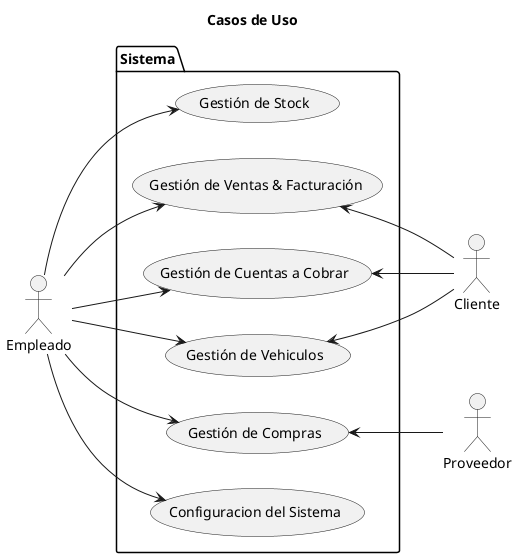 @startuml casos_de_uso_nivel_0

left to right direction

title Casos de Uso

actor Empleado as Emp
actor Cliente as Cli
actor Proveedor as Pro

package Sistema {
    USECASE "Gestión de Stock" as UC_Stk
    USECASE "Gestión de Ventas & Facturación" as UC_Ventas
    USECASE "Gestión de Cuentas a Cobrar" as UC_Cobros
    USECASE "Gestión de Compras" as UC_Compras
    USECASE "Gestión de Vehiculos" as UC_Vehiculos
    'USECASE "Gestión de Cuentas a Pagar" as UC_Pagos
    USECASE "Configuracion del Sistema" as UC_Config
}

Emp --> UC_Stk
Emp --> UC_Ventas
Emp --> UC_Cobros
Emp --> UC_Compras
Emp --> UC_Vehiculos
'Emp --> UC_Pagos
Emp --> UC_Config

UC_Ventas <-- Cli
UC_Cobros <-- Cli
UC_Vehiculos <-- Cli

UC_Compras <-- Pro
'UC_Pagos <-- Pro

@enduml